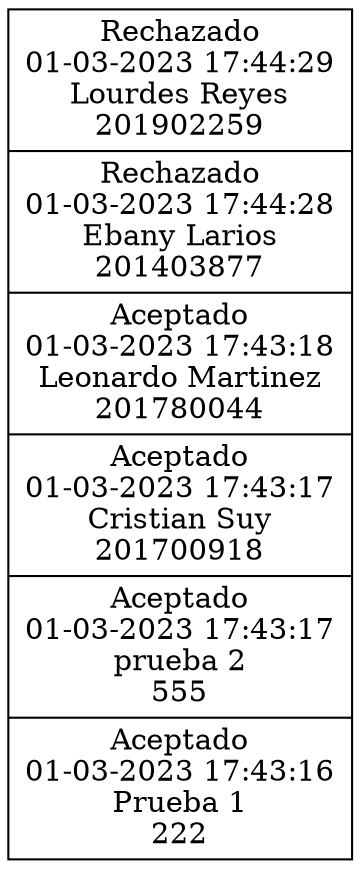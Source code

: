 digraph G {

  node [shape=record]
  
accion[label="{ Rechazado\n01-03-2023 17:44:29\nLourdes Reyes\n201902259|Rechazado\n01-03-2023 17:44:28\nEbany Larios\n201403877|Aceptado\n01-03-2023 17:43:18\nLeonardo Martinez\n201780044|Aceptado\n01-03-2023 17:43:17\nCristian Suy\n201700918|Aceptado\n01-03-2023 17:43:17\nprueba 2\n555|Aceptado\n01-03-2023 17:43:16\nPrueba 1\n222}"];
}
